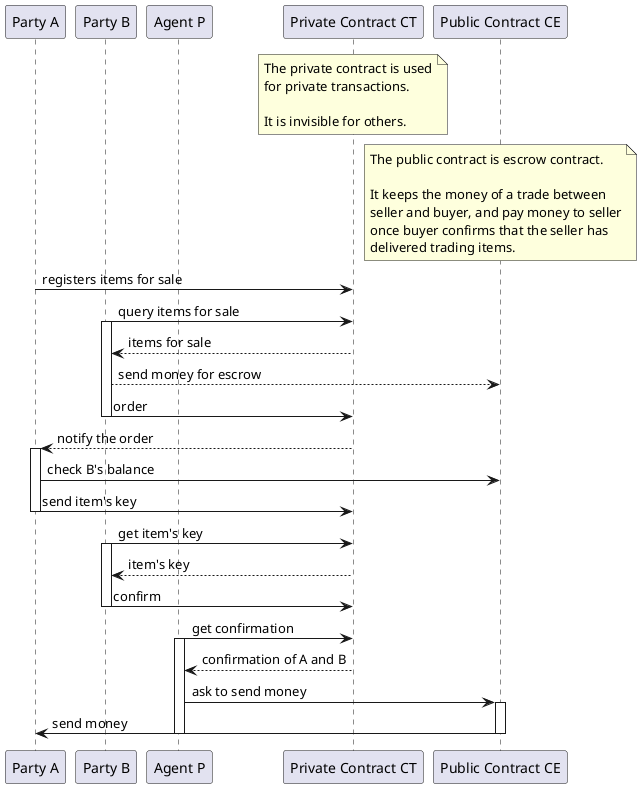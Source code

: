 @startuml
participant "Party A" as A
participant "Party B" as B
participant "Agent P" as P
participant "Private Contract CT" as CT
participant "Public Contract CE" as CE

note over of CT
	The private contract is used
	for private transactions.

	It is invisible for others.
end note

note over of CE
	The public contract is escrow contract.

	It keeps the money of a trade between
	seller and buyer, and pay money to seller
	once buyer confirms that the seller has
	delivered trading items.
end note

A -> CT: registers items for sale
B -> CT: query items for sale
activate B
CT --> B: items for sale
B --> CE: send money for escrow
B -> CT: order
deactivate B

CT --> A: notify the order
activate A
A -> CE: check B's balance
A -> CT: send item's key
deactivate A

B -> CT: get item's key
activate B
CT -->B: item's key
B -> CT: confirm
deactivate B

P -> CT: get confirmation
activate P
CT --> P: confirmation of A and B
P -> CE: ask to send money
activate CE
CE -> A: send money
deactivate P
deactivate CE

@enduml